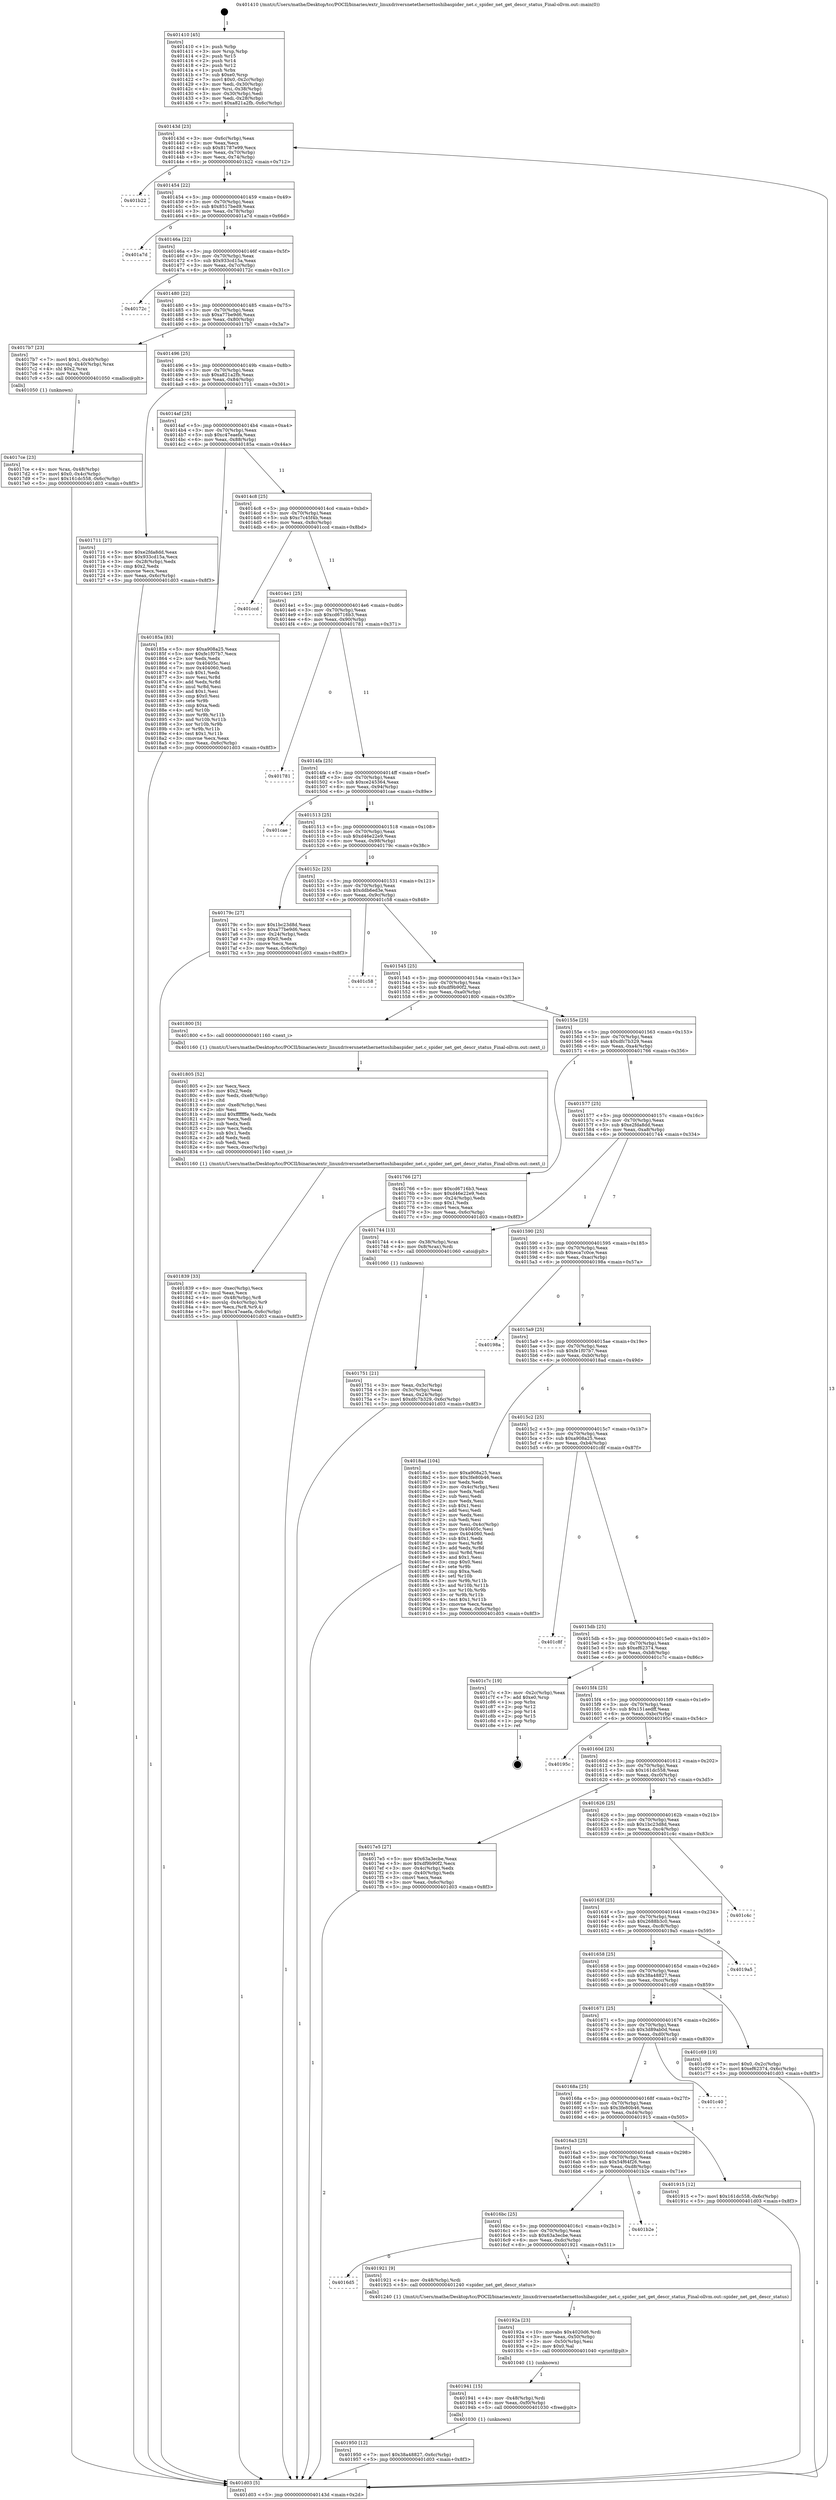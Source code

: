 digraph "0x401410" {
  label = "0x401410 (/mnt/c/Users/mathe/Desktop/tcc/POCII/binaries/extr_linuxdriversnetethernettoshibaspider_net.c_spider_net_get_descr_status_Final-ollvm.out::main(0))"
  labelloc = "t"
  node[shape=record]

  Entry [label="",width=0.3,height=0.3,shape=circle,fillcolor=black,style=filled]
  "0x40143d" [label="{
     0x40143d [23]\l
     | [instrs]\l
     &nbsp;&nbsp;0x40143d \<+3\>: mov -0x6c(%rbp),%eax\l
     &nbsp;&nbsp;0x401440 \<+2\>: mov %eax,%ecx\l
     &nbsp;&nbsp;0x401442 \<+6\>: sub $0x81787e99,%ecx\l
     &nbsp;&nbsp;0x401448 \<+3\>: mov %eax,-0x70(%rbp)\l
     &nbsp;&nbsp;0x40144b \<+3\>: mov %ecx,-0x74(%rbp)\l
     &nbsp;&nbsp;0x40144e \<+6\>: je 0000000000401b22 \<main+0x712\>\l
  }"]
  "0x401b22" [label="{
     0x401b22\l
  }", style=dashed]
  "0x401454" [label="{
     0x401454 [22]\l
     | [instrs]\l
     &nbsp;&nbsp;0x401454 \<+5\>: jmp 0000000000401459 \<main+0x49\>\l
     &nbsp;&nbsp;0x401459 \<+3\>: mov -0x70(%rbp),%eax\l
     &nbsp;&nbsp;0x40145c \<+5\>: sub $0x8517bed9,%eax\l
     &nbsp;&nbsp;0x401461 \<+3\>: mov %eax,-0x78(%rbp)\l
     &nbsp;&nbsp;0x401464 \<+6\>: je 0000000000401a7d \<main+0x66d\>\l
  }"]
  Exit [label="",width=0.3,height=0.3,shape=circle,fillcolor=black,style=filled,peripheries=2]
  "0x401a7d" [label="{
     0x401a7d\l
  }", style=dashed]
  "0x40146a" [label="{
     0x40146a [22]\l
     | [instrs]\l
     &nbsp;&nbsp;0x40146a \<+5\>: jmp 000000000040146f \<main+0x5f\>\l
     &nbsp;&nbsp;0x40146f \<+3\>: mov -0x70(%rbp),%eax\l
     &nbsp;&nbsp;0x401472 \<+5\>: sub $0x933cd15a,%eax\l
     &nbsp;&nbsp;0x401477 \<+3\>: mov %eax,-0x7c(%rbp)\l
     &nbsp;&nbsp;0x40147a \<+6\>: je 000000000040172c \<main+0x31c\>\l
  }"]
  "0x401950" [label="{
     0x401950 [12]\l
     | [instrs]\l
     &nbsp;&nbsp;0x401950 \<+7\>: movl $0x38a48827,-0x6c(%rbp)\l
     &nbsp;&nbsp;0x401957 \<+5\>: jmp 0000000000401d03 \<main+0x8f3\>\l
  }"]
  "0x40172c" [label="{
     0x40172c\l
  }", style=dashed]
  "0x401480" [label="{
     0x401480 [22]\l
     | [instrs]\l
     &nbsp;&nbsp;0x401480 \<+5\>: jmp 0000000000401485 \<main+0x75\>\l
     &nbsp;&nbsp;0x401485 \<+3\>: mov -0x70(%rbp),%eax\l
     &nbsp;&nbsp;0x401488 \<+5\>: sub $0xa77be9d6,%eax\l
     &nbsp;&nbsp;0x40148d \<+3\>: mov %eax,-0x80(%rbp)\l
     &nbsp;&nbsp;0x401490 \<+6\>: je 00000000004017b7 \<main+0x3a7\>\l
  }"]
  "0x401941" [label="{
     0x401941 [15]\l
     | [instrs]\l
     &nbsp;&nbsp;0x401941 \<+4\>: mov -0x48(%rbp),%rdi\l
     &nbsp;&nbsp;0x401945 \<+6\>: mov %eax,-0xf0(%rbp)\l
     &nbsp;&nbsp;0x40194b \<+5\>: call 0000000000401030 \<free@plt\>\l
     | [calls]\l
     &nbsp;&nbsp;0x401030 \{1\} (unknown)\l
  }"]
  "0x4017b7" [label="{
     0x4017b7 [23]\l
     | [instrs]\l
     &nbsp;&nbsp;0x4017b7 \<+7\>: movl $0x1,-0x40(%rbp)\l
     &nbsp;&nbsp;0x4017be \<+4\>: movslq -0x40(%rbp),%rax\l
     &nbsp;&nbsp;0x4017c2 \<+4\>: shl $0x2,%rax\l
     &nbsp;&nbsp;0x4017c6 \<+3\>: mov %rax,%rdi\l
     &nbsp;&nbsp;0x4017c9 \<+5\>: call 0000000000401050 \<malloc@plt\>\l
     | [calls]\l
     &nbsp;&nbsp;0x401050 \{1\} (unknown)\l
  }"]
  "0x401496" [label="{
     0x401496 [25]\l
     | [instrs]\l
     &nbsp;&nbsp;0x401496 \<+5\>: jmp 000000000040149b \<main+0x8b\>\l
     &nbsp;&nbsp;0x40149b \<+3\>: mov -0x70(%rbp),%eax\l
     &nbsp;&nbsp;0x40149e \<+5\>: sub $0xa821a2fb,%eax\l
     &nbsp;&nbsp;0x4014a3 \<+6\>: mov %eax,-0x84(%rbp)\l
     &nbsp;&nbsp;0x4014a9 \<+6\>: je 0000000000401711 \<main+0x301\>\l
  }"]
  "0x40192a" [label="{
     0x40192a [23]\l
     | [instrs]\l
     &nbsp;&nbsp;0x40192a \<+10\>: movabs $0x4020d6,%rdi\l
     &nbsp;&nbsp;0x401934 \<+3\>: mov %eax,-0x50(%rbp)\l
     &nbsp;&nbsp;0x401937 \<+3\>: mov -0x50(%rbp),%esi\l
     &nbsp;&nbsp;0x40193a \<+2\>: mov $0x0,%al\l
     &nbsp;&nbsp;0x40193c \<+5\>: call 0000000000401040 \<printf@plt\>\l
     | [calls]\l
     &nbsp;&nbsp;0x401040 \{1\} (unknown)\l
  }"]
  "0x401711" [label="{
     0x401711 [27]\l
     | [instrs]\l
     &nbsp;&nbsp;0x401711 \<+5\>: mov $0xe2fda8dd,%eax\l
     &nbsp;&nbsp;0x401716 \<+5\>: mov $0x933cd15a,%ecx\l
     &nbsp;&nbsp;0x40171b \<+3\>: mov -0x28(%rbp),%edx\l
     &nbsp;&nbsp;0x40171e \<+3\>: cmp $0x2,%edx\l
     &nbsp;&nbsp;0x401721 \<+3\>: cmovne %ecx,%eax\l
     &nbsp;&nbsp;0x401724 \<+3\>: mov %eax,-0x6c(%rbp)\l
     &nbsp;&nbsp;0x401727 \<+5\>: jmp 0000000000401d03 \<main+0x8f3\>\l
  }"]
  "0x4014af" [label="{
     0x4014af [25]\l
     | [instrs]\l
     &nbsp;&nbsp;0x4014af \<+5\>: jmp 00000000004014b4 \<main+0xa4\>\l
     &nbsp;&nbsp;0x4014b4 \<+3\>: mov -0x70(%rbp),%eax\l
     &nbsp;&nbsp;0x4014b7 \<+5\>: sub $0xc47eaefa,%eax\l
     &nbsp;&nbsp;0x4014bc \<+6\>: mov %eax,-0x88(%rbp)\l
     &nbsp;&nbsp;0x4014c2 \<+6\>: je 000000000040185a \<main+0x44a\>\l
  }"]
  "0x401d03" [label="{
     0x401d03 [5]\l
     | [instrs]\l
     &nbsp;&nbsp;0x401d03 \<+5\>: jmp 000000000040143d \<main+0x2d\>\l
  }"]
  "0x401410" [label="{
     0x401410 [45]\l
     | [instrs]\l
     &nbsp;&nbsp;0x401410 \<+1\>: push %rbp\l
     &nbsp;&nbsp;0x401411 \<+3\>: mov %rsp,%rbp\l
     &nbsp;&nbsp;0x401414 \<+2\>: push %r15\l
     &nbsp;&nbsp;0x401416 \<+2\>: push %r14\l
     &nbsp;&nbsp;0x401418 \<+2\>: push %r12\l
     &nbsp;&nbsp;0x40141a \<+1\>: push %rbx\l
     &nbsp;&nbsp;0x40141b \<+7\>: sub $0xe0,%rsp\l
     &nbsp;&nbsp;0x401422 \<+7\>: movl $0x0,-0x2c(%rbp)\l
     &nbsp;&nbsp;0x401429 \<+3\>: mov %edi,-0x30(%rbp)\l
     &nbsp;&nbsp;0x40142c \<+4\>: mov %rsi,-0x38(%rbp)\l
     &nbsp;&nbsp;0x401430 \<+3\>: mov -0x30(%rbp),%edi\l
     &nbsp;&nbsp;0x401433 \<+3\>: mov %edi,-0x28(%rbp)\l
     &nbsp;&nbsp;0x401436 \<+7\>: movl $0xa821a2fb,-0x6c(%rbp)\l
  }"]
  "0x4016d5" [label="{
     0x4016d5\l
  }", style=dashed]
  "0x40185a" [label="{
     0x40185a [83]\l
     | [instrs]\l
     &nbsp;&nbsp;0x40185a \<+5\>: mov $0xa908a25,%eax\l
     &nbsp;&nbsp;0x40185f \<+5\>: mov $0xfe1f07b7,%ecx\l
     &nbsp;&nbsp;0x401864 \<+2\>: xor %edx,%edx\l
     &nbsp;&nbsp;0x401866 \<+7\>: mov 0x40405c,%esi\l
     &nbsp;&nbsp;0x40186d \<+7\>: mov 0x404060,%edi\l
     &nbsp;&nbsp;0x401874 \<+3\>: sub $0x1,%edx\l
     &nbsp;&nbsp;0x401877 \<+3\>: mov %esi,%r8d\l
     &nbsp;&nbsp;0x40187a \<+3\>: add %edx,%r8d\l
     &nbsp;&nbsp;0x40187d \<+4\>: imul %r8d,%esi\l
     &nbsp;&nbsp;0x401881 \<+3\>: and $0x1,%esi\l
     &nbsp;&nbsp;0x401884 \<+3\>: cmp $0x0,%esi\l
     &nbsp;&nbsp;0x401887 \<+4\>: sete %r9b\l
     &nbsp;&nbsp;0x40188b \<+3\>: cmp $0xa,%edi\l
     &nbsp;&nbsp;0x40188e \<+4\>: setl %r10b\l
     &nbsp;&nbsp;0x401892 \<+3\>: mov %r9b,%r11b\l
     &nbsp;&nbsp;0x401895 \<+3\>: and %r10b,%r11b\l
     &nbsp;&nbsp;0x401898 \<+3\>: xor %r10b,%r9b\l
     &nbsp;&nbsp;0x40189b \<+3\>: or %r9b,%r11b\l
     &nbsp;&nbsp;0x40189e \<+4\>: test $0x1,%r11b\l
     &nbsp;&nbsp;0x4018a2 \<+3\>: cmovne %ecx,%eax\l
     &nbsp;&nbsp;0x4018a5 \<+3\>: mov %eax,-0x6c(%rbp)\l
     &nbsp;&nbsp;0x4018a8 \<+5\>: jmp 0000000000401d03 \<main+0x8f3\>\l
  }"]
  "0x4014c8" [label="{
     0x4014c8 [25]\l
     | [instrs]\l
     &nbsp;&nbsp;0x4014c8 \<+5\>: jmp 00000000004014cd \<main+0xbd\>\l
     &nbsp;&nbsp;0x4014cd \<+3\>: mov -0x70(%rbp),%eax\l
     &nbsp;&nbsp;0x4014d0 \<+5\>: sub $0xc7c45f4b,%eax\l
     &nbsp;&nbsp;0x4014d5 \<+6\>: mov %eax,-0x8c(%rbp)\l
     &nbsp;&nbsp;0x4014db \<+6\>: je 0000000000401ccd \<main+0x8bd\>\l
  }"]
  "0x401921" [label="{
     0x401921 [9]\l
     | [instrs]\l
     &nbsp;&nbsp;0x401921 \<+4\>: mov -0x48(%rbp),%rdi\l
     &nbsp;&nbsp;0x401925 \<+5\>: call 0000000000401240 \<spider_net_get_descr_status\>\l
     | [calls]\l
     &nbsp;&nbsp;0x401240 \{1\} (/mnt/c/Users/mathe/Desktop/tcc/POCII/binaries/extr_linuxdriversnetethernettoshibaspider_net.c_spider_net_get_descr_status_Final-ollvm.out::spider_net_get_descr_status)\l
  }"]
  "0x401ccd" [label="{
     0x401ccd\l
  }", style=dashed]
  "0x4014e1" [label="{
     0x4014e1 [25]\l
     | [instrs]\l
     &nbsp;&nbsp;0x4014e1 \<+5\>: jmp 00000000004014e6 \<main+0xd6\>\l
     &nbsp;&nbsp;0x4014e6 \<+3\>: mov -0x70(%rbp),%eax\l
     &nbsp;&nbsp;0x4014e9 \<+5\>: sub $0xcd6716b3,%eax\l
     &nbsp;&nbsp;0x4014ee \<+6\>: mov %eax,-0x90(%rbp)\l
     &nbsp;&nbsp;0x4014f4 \<+6\>: je 0000000000401781 \<main+0x371\>\l
  }"]
  "0x4016bc" [label="{
     0x4016bc [25]\l
     | [instrs]\l
     &nbsp;&nbsp;0x4016bc \<+5\>: jmp 00000000004016c1 \<main+0x2b1\>\l
     &nbsp;&nbsp;0x4016c1 \<+3\>: mov -0x70(%rbp),%eax\l
     &nbsp;&nbsp;0x4016c4 \<+5\>: sub $0x63a3ecbe,%eax\l
     &nbsp;&nbsp;0x4016c9 \<+6\>: mov %eax,-0xdc(%rbp)\l
     &nbsp;&nbsp;0x4016cf \<+6\>: je 0000000000401921 \<main+0x511\>\l
  }"]
  "0x401781" [label="{
     0x401781\l
  }", style=dashed]
  "0x4014fa" [label="{
     0x4014fa [25]\l
     | [instrs]\l
     &nbsp;&nbsp;0x4014fa \<+5\>: jmp 00000000004014ff \<main+0xef\>\l
     &nbsp;&nbsp;0x4014ff \<+3\>: mov -0x70(%rbp),%eax\l
     &nbsp;&nbsp;0x401502 \<+5\>: sub $0xce245364,%eax\l
     &nbsp;&nbsp;0x401507 \<+6\>: mov %eax,-0x94(%rbp)\l
     &nbsp;&nbsp;0x40150d \<+6\>: je 0000000000401cae \<main+0x89e\>\l
  }"]
  "0x401b2e" [label="{
     0x401b2e\l
  }", style=dashed]
  "0x401cae" [label="{
     0x401cae\l
  }", style=dashed]
  "0x401513" [label="{
     0x401513 [25]\l
     | [instrs]\l
     &nbsp;&nbsp;0x401513 \<+5\>: jmp 0000000000401518 \<main+0x108\>\l
     &nbsp;&nbsp;0x401518 \<+3\>: mov -0x70(%rbp),%eax\l
     &nbsp;&nbsp;0x40151b \<+5\>: sub $0xd46e22e9,%eax\l
     &nbsp;&nbsp;0x401520 \<+6\>: mov %eax,-0x98(%rbp)\l
     &nbsp;&nbsp;0x401526 \<+6\>: je 000000000040179c \<main+0x38c\>\l
  }"]
  "0x4016a3" [label="{
     0x4016a3 [25]\l
     | [instrs]\l
     &nbsp;&nbsp;0x4016a3 \<+5\>: jmp 00000000004016a8 \<main+0x298\>\l
     &nbsp;&nbsp;0x4016a8 \<+3\>: mov -0x70(%rbp),%eax\l
     &nbsp;&nbsp;0x4016ab \<+5\>: sub $0x54f64f26,%eax\l
     &nbsp;&nbsp;0x4016b0 \<+6\>: mov %eax,-0xd8(%rbp)\l
     &nbsp;&nbsp;0x4016b6 \<+6\>: je 0000000000401b2e \<main+0x71e\>\l
  }"]
  "0x40179c" [label="{
     0x40179c [27]\l
     | [instrs]\l
     &nbsp;&nbsp;0x40179c \<+5\>: mov $0x1bc23d8d,%eax\l
     &nbsp;&nbsp;0x4017a1 \<+5\>: mov $0xa77be9d6,%ecx\l
     &nbsp;&nbsp;0x4017a6 \<+3\>: mov -0x24(%rbp),%edx\l
     &nbsp;&nbsp;0x4017a9 \<+3\>: cmp $0x0,%edx\l
     &nbsp;&nbsp;0x4017ac \<+3\>: cmove %ecx,%eax\l
     &nbsp;&nbsp;0x4017af \<+3\>: mov %eax,-0x6c(%rbp)\l
     &nbsp;&nbsp;0x4017b2 \<+5\>: jmp 0000000000401d03 \<main+0x8f3\>\l
  }"]
  "0x40152c" [label="{
     0x40152c [25]\l
     | [instrs]\l
     &nbsp;&nbsp;0x40152c \<+5\>: jmp 0000000000401531 \<main+0x121\>\l
     &nbsp;&nbsp;0x401531 \<+3\>: mov -0x70(%rbp),%eax\l
     &nbsp;&nbsp;0x401534 \<+5\>: sub $0xddb6ed3e,%eax\l
     &nbsp;&nbsp;0x401539 \<+6\>: mov %eax,-0x9c(%rbp)\l
     &nbsp;&nbsp;0x40153f \<+6\>: je 0000000000401c58 \<main+0x848\>\l
  }"]
  "0x401915" [label="{
     0x401915 [12]\l
     | [instrs]\l
     &nbsp;&nbsp;0x401915 \<+7\>: movl $0x161dc558,-0x6c(%rbp)\l
     &nbsp;&nbsp;0x40191c \<+5\>: jmp 0000000000401d03 \<main+0x8f3\>\l
  }"]
  "0x401c58" [label="{
     0x401c58\l
  }", style=dashed]
  "0x401545" [label="{
     0x401545 [25]\l
     | [instrs]\l
     &nbsp;&nbsp;0x401545 \<+5\>: jmp 000000000040154a \<main+0x13a\>\l
     &nbsp;&nbsp;0x40154a \<+3\>: mov -0x70(%rbp),%eax\l
     &nbsp;&nbsp;0x40154d \<+5\>: sub $0xdf9b90f2,%eax\l
     &nbsp;&nbsp;0x401552 \<+6\>: mov %eax,-0xa0(%rbp)\l
     &nbsp;&nbsp;0x401558 \<+6\>: je 0000000000401800 \<main+0x3f0\>\l
  }"]
  "0x40168a" [label="{
     0x40168a [25]\l
     | [instrs]\l
     &nbsp;&nbsp;0x40168a \<+5\>: jmp 000000000040168f \<main+0x27f\>\l
     &nbsp;&nbsp;0x40168f \<+3\>: mov -0x70(%rbp),%eax\l
     &nbsp;&nbsp;0x401692 \<+5\>: sub $0x3fe80b46,%eax\l
     &nbsp;&nbsp;0x401697 \<+6\>: mov %eax,-0xd4(%rbp)\l
     &nbsp;&nbsp;0x40169d \<+6\>: je 0000000000401915 \<main+0x505\>\l
  }"]
  "0x401800" [label="{
     0x401800 [5]\l
     | [instrs]\l
     &nbsp;&nbsp;0x401800 \<+5\>: call 0000000000401160 \<next_i\>\l
     | [calls]\l
     &nbsp;&nbsp;0x401160 \{1\} (/mnt/c/Users/mathe/Desktop/tcc/POCII/binaries/extr_linuxdriversnetethernettoshibaspider_net.c_spider_net_get_descr_status_Final-ollvm.out::next_i)\l
  }"]
  "0x40155e" [label="{
     0x40155e [25]\l
     | [instrs]\l
     &nbsp;&nbsp;0x40155e \<+5\>: jmp 0000000000401563 \<main+0x153\>\l
     &nbsp;&nbsp;0x401563 \<+3\>: mov -0x70(%rbp),%eax\l
     &nbsp;&nbsp;0x401566 \<+5\>: sub $0xdfc7b329,%eax\l
     &nbsp;&nbsp;0x40156b \<+6\>: mov %eax,-0xa4(%rbp)\l
     &nbsp;&nbsp;0x401571 \<+6\>: je 0000000000401766 \<main+0x356\>\l
  }"]
  "0x401c40" [label="{
     0x401c40\l
  }", style=dashed]
  "0x401766" [label="{
     0x401766 [27]\l
     | [instrs]\l
     &nbsp;&nbsp;0x401766 \<+5\>: mov $0xcd6716b3,%eax\l
     &nbsp;&nbsp;0x40176b \<+5\>: mov $0xd46e22e9,%ecx\l
     &nbsp;&nbsp;0x401770 \<+3\>: mov -0x24(%rbp),%edx\l
     &nbsp;&nbsp;0x401773 \<+3\>: cmp $0x1,%edx\l
     &nbsp;&nbsp;0x401776 \<+3\>: cmovl %ecx,%eax\l
     &nbsp;&nbsp;0x401779 \<+3\>: mov %eax,-0x6c(%rbp)\l
     &nbsp;&nbsp;0x40177c \<+5\>: jmp 0000000000401d03 \<main+0x8f3\>\l
  }"]
  "0x401577" [label="{
     0x401577 [25]\l
     | [instrs]\l
     &nbsp;&nbsp;0x401577 \<+5\>: jmp 000000000040157c \<main+0x16c\>\l
     &nbsp;&nbsp;0x40157c \<+3\>: mov -0x70(%rbp),%eax\l
     &nbsp;&nbsp;0x40157f \<+5\>: sub $0xe2fda8dd,%eax\l
     &nbsp;&nbsp;0x401584 \<+6\>: mov %eax,-0xa8(%rbp)\l
     &nbsp;&nbsp;0x40158a \<+6\>: je 0000000000401744 \<main+0x334\>\l
  }"]
  "0x401671" [label="{
     0x401671 [25]\l
     | [instrs]\l
     &nbsp;&nbsp;0x401671 \<+5\>: jmp 0000000000401676 \<main+0x266\>\l
     &nbsp;&nbsp;0x401676 \<+3\>: mov -0x70(%rbp),%eax\l
     &nbsp;&nbsp;0x401679 \<+5\>: sub $0x3d89ab0d,%eax\l
     &nbsp;&nbsp;0x40167e \<+6\>: mov %eax,-0xd0(%rbp)\l
     &nbsp;&nbsp;0x401684 \<+6\>: je 0000000000401c40 \<main+0x830\>\l
  }"]
  "0x401744" [label="{
     0x401744 [13]\l
     | [instrs]\l
     &nbsp;&nbsp;0x401744 \<+4\>: mov -0x38(%rbp),%rax\l
     &nbsp;&nbsp;0x401748 \<+4\>: mov 0x8(%rax),%rdi\l
     &nbsp;&nbsp;0x40174c \<+5\>: call 0000000000401060 \<atoi@plt\>\l
     | [calls]\l
     &nbsp;&nbsp;0x401060 \{1\} (unknown)\l
  }"]
  "0x401590" [label="{
     0x401590 [25]\l
     | [instrs]\l
     &nbsp;&nbsp;0x401590 \<+5\>: jmp 0000000000401595 \<main+0x185\>\l
     &nbsp;&nbsp;0x401595 \<+3\>: mov -0x70(%rbp),%eax\l
     &nbsp;&nbsp;0x401598 \<+5\>: sub $0xeca7c0ce,%eax\l
     &nbsp;&nbsp;0x40159d \<+6\>: mov %eax,-0xac(%rbp)\l
     &nbsp;&nbsp;0x4015a3 \<+6\>: je 000000000040198a \<main+0x57a\>\l
  }"]
  "0x401751" [label="{
     0x401751 [21]\l
     | [instrs]\l
     &nbsp;&nbsp;0x401751 \<+3\>: mov %eax,-0x3c(%rbp)\l
     &nbsp;&nbsp;0x401754 \<+3\>: mov -0x3c(%rbp),%eax\l
     &nbsp;&nbsp;0x401757 \<+3\>: mov %eax,-0x24(%rbp)\l
     &nbsp;&nbsp;0x40175a \<+7\>: movl $0xdfc7b329,-0x6c(%rbp)\l
     &nbsp;&nbsp;0x401761 \<+5\>: jmp 0000000000401d03 \<main+0x8f3\>\l
  }"]
  "0x4017ce" [label="{
     0x4017ce [23]\l
     | [instrs]\l
     &nbsp;&nbsp;0x4017ce \<+4\>: mov %rax,-0x48(%rbp)\l
     &nbsp;&nbsp;0x4017d2 \<+7\>: movl $0x0,-0x4c(%rbp)\l
     &nbsp;&nbsp;0x4017d9 \<+7\>: movl $0x161dc558,-0x6c(%rbp)\l
     &nbsp;&nbsp;0x4017e0 \<+5\>: jmp 0000000000401d03 \<main+0x8f3\>\l
  }"]
  "0x401c69" [label="{
     0x401c69 [19]\l
     | [instrs]\l
     &nbsp;&nbsp;0x401c69 \<+7\>: movl $0x0,-0x2c(%rbp)\l
     &nbsp;&nbsp;0x401c70 \<+7\>: movl $0xef62374,-0x6c(%rbp)\l
     &nbsp;&nbsp;0x401c77 \<+5\>: jmp 0000000000401d03 \<main+0x8f3\>\l
  }"]
  "0x40198a" [label="{
     0x40198a\l
  }", style=dashed]
  "0x4015a9" [label="{
     0x4015a9 [25]\l
     | [instrs]\l
     &nbsp;&nbsp;0x4015a9 \<+5\>: jmp 00000000004015ae \<main+0x19e\>\l
     &nbsp;&nbsp;0x4015ae \<+3\>: mov -0x70(%rbp),%eax\l
     &nbsp;&nbsp;0x4015b1 \<+5\>: sub $0xfe1f07b7,%eax\l
     &nbsp;&nbsp;0x4015b6 \<+6\>: mov %eax,-0xb0(%rbp)\l
     &nbsp;&nbsp;0x4015bc \<+6\>: je 00000000004018ad \<main+0x49d\>\l
  }"]
  "0x401658" [label="{
     0x401658 [25]\l
     | [instrs]\l
     &nbsp;&nbsp;0x401658 \<+5\>: jmp 000000000040165d \<main+0x24d\>\l
     &nbsp;&nbsp;0x40165d \<+3\>: mov -0x70(%rbp),%eax\l
     &nbsp;&nbsp;0x401660 \<+5\>: sub $0x38a48827,%eax\l
     &nbsp;&nbsp;0x401665 \<+6\>: mov %eax,-0xcc(%rbp)\l
     &nbsp;&nbsp;0x40166b \<+6\>: je 0000000000401c69 \<main+0x859\>\l
  }"]
  "0x4018ad" [label="{
     0x4018ad [104]\l
     | [instrs]\l
     &nbsp;&nbsp;0x4018ad \<+5\>: mov $0xa908a25,%eax\l
     &nbsp;&nbsp;0x4018b2 \<+5\>: mov $0x3fe80b46,%ecx\l
     &nbsp;&nbsp;0x4018b7 \<+2\>: xor %edx,%edx\l
     &nbsp;&nbsp;0x4018b9 \<+3\>: mov -0x4c(%rbp),%esi\l
     &nbsp;&nbsp;0x4018bc \<+2\>: mov %edx,%edi\l
     &nbsp;&nbsp;0x4018be \<+2\>: sub %esi,%edi\l
     &nbsp;&nbsp;0x4018c0 \<+2\>: mov %edx,%esi\l
     &nbsp;&nbsp;0x4018c2 \<+3\>: sub $0x1,%esi\l
     &nbsp;&nbsp;0x4018c5 \<+2\>: add %esi,%edi\l
     &nbsp;&nbsp;0x4018c7 \<+2\>: mov %edx,%esi\l
     &nbsp;&nbsp;0x4018c9 \<+2\>: sub %edi,%esi\l
     &nbsp;&nbsp;0x4018cb \<+3\>: mov %esi,-0x4c(%rbp)\l
     &nbsp;&nbsp;0x4018ce \<+7\>: mov 0x40405c,%esi\l
     &nbsp;&nbsp;0x4018d5 \<+7\>: mov 0x404060,%edi\l
     &nbsp;&nbsp;0x4018dc \<+3\>: sub $0x1,%edx\l
     &nbsp;&nbsp;0x4018df \<+3\>: mov %esi,%r8d\l
     &nbsp;&nbsp;0x4018e2 \<+3\>: add %edx,%r8d\l
     &nbsp;&nbsp;0x4018e5 \<+4\>: imul %r8d,%esi\l
     &nbsp;&nbsp;0x4018e9 \<+3\>: and $0x1,%esi\l
     &nbsp;&nbsp;0x4018ec \<+3\>: cmp $0x0,%esi\l
     &nbsp;&nbsp;0x4018ef \<+4\>: sete %r9b\l
     &nbsp;&nbsp;0x4018f3 \<+3\>: cmp $0xa,%edi\l
     &nbsp;&nbsp;0x4018f6 \<+4\>: setl %r10b\l
     &nbsp;&nbsp;0x4018fa \<+3\>: mov %r9b,%r11b\l
     &nbsp;&nbsp;0x4018fd \<+3\>: and %r10b,%r11b\l
     &nbsp;&nbsp;0x401900 \<+3\>: xor %r10b,%r9b\l
     &nbsp;&nbsp;0x401903 \<+3\>: or %r9b,%r11b\l
     &nbsp;&nbsp;0x401906 \<+4\>: test $0x1,%r11b\l
     &nbsp;&nbsp;0x40190a \<+3\>: cmovne %ecx,%eax\l
     &nbsp;&nbsp;0x40190d \<+3\>: mov %eax,-0x6c(%rbp)\l
     &nbsp;&nbsp;0x401910 \<+5\>: jmp 0000000000401d03 \<main+0x8f3\>\l
  }"]
  "0x4015c2" [label="{
     0x4015c2 [25]\l
     | [instrs]\l
     &nbsp;&nbsp;0x4015c2 \<+5\>: jmp 00000000004015c7 \<main+0x1b7\>\l
     &nbsp;&nbsp;0x4015c7 \<+3\>: mov -0x70(%rbp),%eax\l
     &nbsp;&nbsp;0x4015ca \<+5\>: sub $0xa908a25,%eax\l
     &nbsp;&nbsp;0x4015cf \<+6\>: mov %eax,-0xb4(%rbp)\l
     &nbsp;&nbsp;0x4015d5 \<+6\>: je 0000000000401c8f \<main+0x87f\>\l
  }"]
  "0x4019a5" [label="{
     0x4019a5\l
  }", style=dashed]
  "0x401c8f" [label="{
     0x401c8f\l
  }", style=dashed]
  "0x4015db" [label="{
     0x4015db [25]\l
     | [instrs]\l
     &nbsp;&nbsp;0x4015db \<+5\>: jmp 00000000004015e0 \<main+0x1d0\>\l
     &nbsp;&nbsp;0x4015e0 \<+3\>: mov -0x70(%rbp),%eax\l
     &nbsp;&nbsp;0x4015e3 \<+5\>: sub $0xef62374,%eax\l
     &nbsp;&nbsp;0x4015e8 \<+6\>: mov %eax,-0xb8(%rbp)\l
     &nbsp;&nbsp;0x4015ee \<+6\>: je 0000000000401c7c \<main+0x86c\>\l
  }"]
  "0x40163f" [label="{
     0x40163f [25]\l
     | [instrs]\l
     &nbsp;&nbsp;0x40163f \<+5\>: jmp 0000000000401644 \<main+0x234\>\l
     &nbsp;&nbsp;0x401644 \<+3\>: mov -0x70(%rbp),%eax\l
     &nbsp;&nbsp;0x401647 \<+5\>: sub $0x2688b3c0,%eax\l
     &nbsp;&nbsp;0x40164c \<+6\>: mov %eax,-0xc8(%rbp)\l
     &nbsp;&nbsp;0x401652 \<+6\>: je 00000000004019a5 \<main+0x595\>\l
  }"]
  "0x401c7c" [label="{
     0x401c7c [19]\l
     | [instrs]\l
     &nbsp;&nbsp;0x401c7c \<+3\>: mov -0x2c(%rbp),%eax\l
     &nbsp;&nbsp;0x401c7f \<+7\>: add $0xe0,%rsp\l
     &nbsp;&nbsp;0x401c86 \<+1\>: pop %rbx\l
     &nbsp;&nbsp;0x401c87 \<+2\>: pop %r12\l
     &nbsp;&nbsp;0x401c89 \<+2\>: pop %r14\l
     &nbsp;&nbsp;0x401c8b \<+2\>: pop %r15\l
     &nbsp;&nbsp;0x401c8d \<+1\>: pop %rbp\l
     &nbsp;&nbsp;0x401c8e \<+1\>: ret\l
  }"]
  "0x4015f4" [label="{
     0x4015f4 [25]\l
     | [instrs]\l
     &nbsp;&nbsp;0x4015f4 \<+5\>: jmp 00000000004015f9 \<main+0x1e9\>\l
     &nbsp;&nbsp;0x4015f9 \<+3\>: mov -0x70(%rbp),%eax\l
     &nbsp;&nbsp;0x4015fc \<+5\>: sub $0x151aedff,%eax\l
     &nbsp;&nbsp;0x401601 \<+6\>: mov %eax,-0xbc(%rbp)\l
     &nbsp;&nbsp;0x401607 \<+6\>: je 000000000040195c \<main+0x54c\>\l
  }"]
  "0x401c4c" [label="{
     0x401c4c\l
  }", style=dashed]
  "0x40195c" [label="{
     0x40195c\l
  }", style=dashed]
  "0x40160d" [label="{
     0x40160d [25]\l
     | [instrs]\l
     &nbsp;&nbsp;0x40160d \<+5\>: jmp 0000000000401612 \<main+0x202\>\l
     &nbsp;&nbsp;0x401612 \<+3\>: mov -0x70(%rbp),%eax\l
     &nbsp;&nbsp;0x401615 \<+5\>: sub $0x161dc558,%eax\l
     &nbsp;&nbsp;0x40161a \<+6\>: mov %eax,-0xc0(%rbp)\l
     &nbsp;&nbsp;0x401620 \<+6\>: je 00000000004017e5 \<main+0x3d5\>\l
  }"]
  "0x401839" [label="{
     0x401839 [33]\l
     | [instrs]\l
     &nbsp;&nbsp;0x401839 \<+6\>: mov -0xec(%rbp),%ecx\l
     &nbsp;&nbsp;0x40183f \<+3\>: imul %eax,%ecx\l
     &nbsp;&nbsp;0x401842 \<+4\>: mov -0x48(%rbp),%r8\l
     &nbsp;&nbsp;0x401846 \<+4\>: movslq -0x4c(%rbp),%r9\l
     &nbsp;&nbsp;0x40184a \<+4\>: mov %ecx,(%r8,%r9,4)\l
     &nbsp;&nbsp;0x40184e \<+7\>: movl $0xc47eaefa,-0x6c(%rbp)\l
     &nbsp;&nbsp;0x401855 \<+5\>: jmp 0000000000401d03 \<main+0x8f3\>\l
  }"]
  "0x4017e5" [label="{
     0x4017e5 [27]\l
     | [instrs]\l
     &nbsp;&nbsp;0x4017e5 \<+5\>: mov $0x63a3ecbe,%eax\l
     &nbsp;&nbsp;0x4017ea \<+5\>: mov $0xdf9b90f2,%ecx\l
     &nbsp;&nbsp;0x4017ef \<+3\>: mov -0x4c(%rbp),%edx\l
     &nbsp;&nbsp;0x4017f2 \<+3\>: cmp -0x40(%rbp),%edx\l
     &nbsp;&nbsp;0x4017f5 \<+3\>: cmovl %ecx,%eax\l
     &nbsp;&nbsp;0x4017f8 \<+3\>: mov %eax,-0x6c(%rbp)\l
     &nbsp;&nbsp;0x4017fb \<+5\>: jmp 0000000000401d03 \<main+0x8f3\>\l
  }"]
  "0x401626" [label="{
     0x401626 [25]\l
     | [instrs]\l
     &nbsp;&nbsp;0x401626 \<+5\>: jmp 000000000040162b \<main+0x21b\>\l
     &nbsp;&nbsp;0x40162b \<+3\>: mov -0x70(%rbp),%eax\l
     &nbsp;&nbsp;0x40162e \<+5\>: sub $0x1bc23d8d,%eax\l
     &nbsp;&nbsp;0x401633 \<+6\>: mov %eax,-0xc4(%rbp)\l
     &nbsp;&nbsp;0x401639 \<+6\>: je 0000000000401c4c \<main+0x83c\>\l
  }"]
  "0x401805" [label="{
     0x401805 [52]\l
     | [instrs]\l
     &nbsp;&nbsp;0x401805 \<+2\>: xor %ecx,%ecx\l
     &nbsp;&nbsp;0x401807 \<+5\>: mov $0x2,%edx\l
     &nbsp;&nbsp;0x40180c \<+6\>: mov %edx,-0xe8(%rbp)\l
     &nbsp;&nbsp;0x401812 \<+1\>: cltd\l
     &nbsp;&nbsp;0x401813 \<+6\>: mov -0xe8(%rbp),%esi\l
     &nbsp;&nbsp;0x401819 \<+2\>: idiv %esi\l
     &nbsp;&nbsp;0x40181b \<+6\>: imul $0xfffffffe,%edx,%edx\l
     &nbsp;&nbsp;0x401821 \<+2\>: mov %ecx,%edi\l
     &nbsp;&nbsp;0x401823 \<+2\>: sub %edx,%edi\l
     &nbsp;&nbsp;0x401825 \<+2\>: mov %ecx,%edx\l
     &nbsp;&nbsp;0x401827 \<+3\>: sub $0x1,%edx\l
     &nbsp;&nbsp;0x40182a \<+2\>: add %edx,%edi\l
     &nbsp;&nbsp;0x40182c \<+2\>: sub %edi,%ecx\l
     &nbsp;&nbsp;0x40182e \<+6\>: mov %ecx,-0xec(%rbp)\l
     &nbsp;&nbsp;0x401834 \<+5\>: call 0000000000401160 \<next_i\>\l
     | [calls]\l
     &nbsp;&nbsp;0x401160 \{1\} (/mnt/c/Users/mathe/Desktop/tcc/POCII/binaries/extr_linuxdriversnetethernettoshibaspider_net.c_spider_net_get_descr_status_Final-ollvm.out::next_i)\l
  }"]
  Entry -> "0x401410" [label=" 1"]
  "0x40143d" -> "0x401b22" [label=" 0"]
  "0x40143d" -> "0x401454" [label=" 14"]
  "0x401c7c" -> Exit [label=" 1"]
  "0x401454" -> "0x401a7d" [label=" 0"]
  "0x401454" -> "0x40146a" [label=" 14"]
  "0x401c69" -> "0x401d03" [label=" 1"]
  "0x40146a" -> "0x40172c" [label=" 0"]
  "0x40146a" -> "0x401480" [label=" 14"]
  "0x401950" -> "0x401d03" [label=" 1"]
  "0x401480" -> "0x4017b7" [label=" 1"]
  "0x401480" -> "0x401496" [label=" 13"]
  "0x401941" -> "0x401950" [label=" 1"]
  "0x401496" -> "0x401711" [label=" 1"]
  "0x401496" -> "0x4014af" [label=" 12"]
  "0x401711" -> "0x401d03" [label=" 1"]
  "0x401410" -> "0x40143d" [label=" 1"]
  "0x401d03" -> "0x40143d" [label=" 13"]
  "0x40192a" -> "0x401941" [label=" 1"]
  "0x4014af" -> "0x40185a" [label=" 1"]
  "0x4014af" -> "0x4014c8" [label=" 11"]
  "0x401921" -> "0x40192a" [label=" 1"]
  "0x4014c8" -> "0x401ccd" [label=" 0"]
  "0x4014c8" -> "0x4014e1" [label=" 11"]
  "0x4016bc" -> "0x4016d5" [label=" 0"]
  "0x4014e1" -> "0x401781" [label=" 0"]
  "0x4014e1" -> "0x4014fa" [label=" 11"]
  "0x4016bc" -> "0x401921" [label=" 1"]
  "0x4014fa" -> "0x401cae" [label=" 0"]
  "0x4014fa" -> "0x401513" [label=" 11"]
  "0x4016a3" -> "0x4016bc" [label=" 1"]
  "0x401513" -> "0x40179c" [label=" 1"]
  "0x401513" -> "0x40152c" [label=" 10"]
  "0x4016a3" -> "0x401b2e" [label=" 0"]
  "0x40152c" -> "0x401c58" [label=" 0"]
  "0x40152c" -> "0x401545" [label=" 10"]
  "0x401915" -> "0x401d03" [label=" 1"]
  "0x401545" -> "0x401800" [label=" 1"]
  "0x401545" -> "0x40155e" [label=" 9"]
  "0x40168a" -> "0x401915" [label=" 1"]
  "0x40155e" -> "0x401766" [label=" 1"]
  "0x40155e" -> "0x401577" [label=" 8"]
  "0x40168a" -> "0x4016a3" [label=" 1"]
  "0x401577" -> "0x401744" [label=" 1"]
  "0x401577" -> "0x401590" [label=" 7"]
  "0x401744" -> "0x401751" [label=" 1"]
  "0x401751" -> "0x401d03" [label=" 1"]
  "0x401766" -> "0x401d03" [label=" 1"]
  "0x40179c" -> "0x401d03" [label=" 1"]
  "0x4017b7" -> "0x4017ce" [label=" 1"]
  "0x4017ce" -> "0x401d03" [label=" 1"]
  "0x401671" -> "0x401c40" [label=" 0"]
  "0x401590" -> "0x40198a" [label=" 0"]
  "0x401590" -> "0x4015a9" [label=" 7"]
  "0x401671" -> "0x40168a" [label=" 2"]
  "0x4015a9" -> "0x4018ad" [label=" 1"]
  "0x4015a9" -> "0x4015c2" [label=" 6"]
  "0x401658" -> "0x401c69" [label=" 1"]
  "0x4015c2" -> "0x401c8f" [label=" 0"]
  "0x4015c2" -> "0x4015db" [label=" 6"]
  "0x401658" -> "0x401671" [label=" 2"]
  "0x4015db" -> "0x401c7c" [label=" 1"]
  "0x4015db" -> "0x4015f4" [label=" 5"]
  "0x40163f" -> "0x4019a5" [label=" 0"]
  "0x4015f4" -> "0x40195c" [label=" 0"]
  "0x4015f4" -> "0x40160d" [label=" 5"]
  "0x40163f" -> "0x401658" [label=" 3"]
  "0x40160d" -> "0x4017e5" [label=" 2"]
  "0x40160d" -> "0x401626" [label=" 3"]
  "0x4017e5" -> "0x401d03" [label=" 2"]
  "0x401800" -> "0x401805" [label=" 1"]
  "0x401805" -> "0x401839" [label=" 1"]
  "0x401839" -> "0x401d03" [label=" 1"]
  "0x40185a" -> "0x401d03" [label=" 1"]
  "0x4018ad" -> "0x401d03" [label=" 1"]
  "0x401626" -> "0x40163f" [label=" 3"]
  "0x401626" -> "0x401c4c" [label=" 0"]
}
